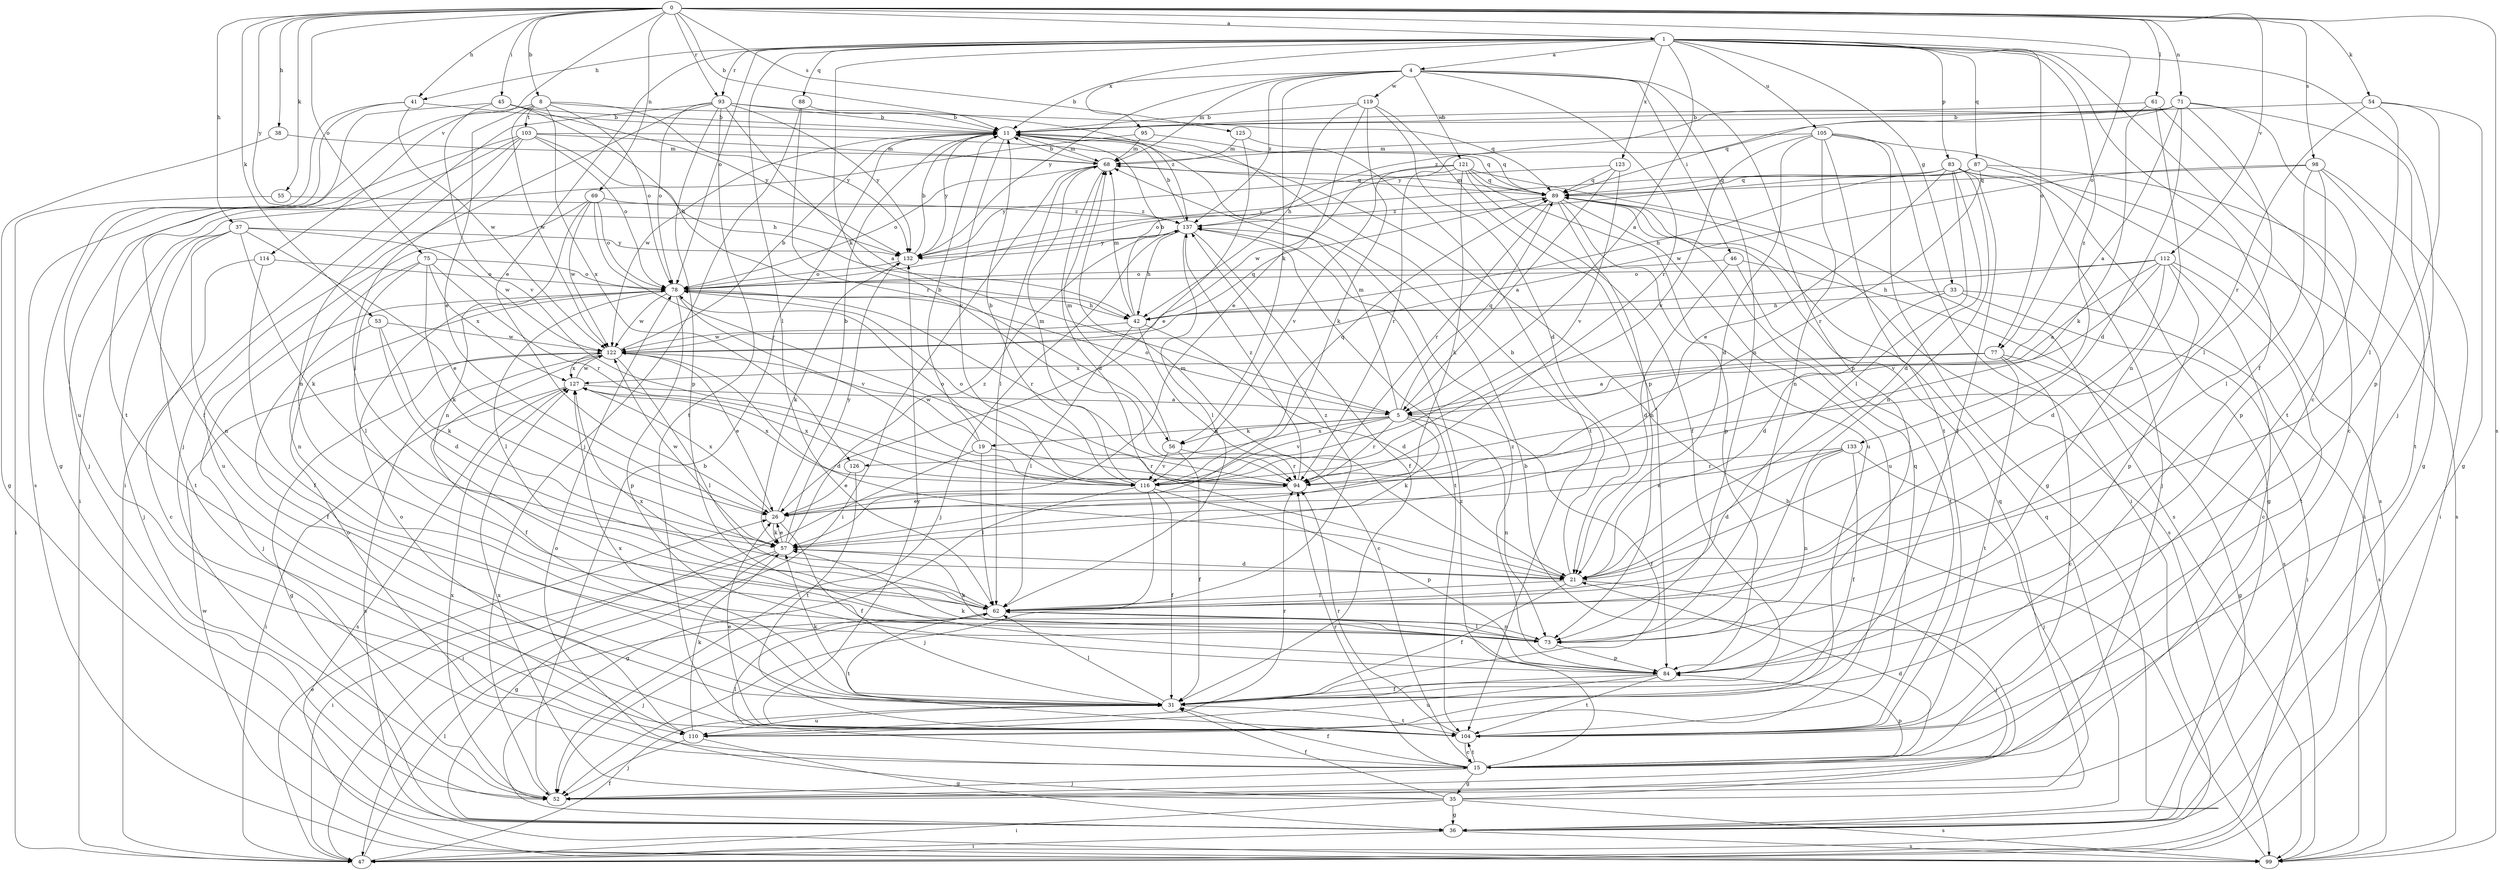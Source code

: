 strict digraph  {
0;
1;
4;
5;
8;
11;
15;
19;
21;
26;
31;
33;
35;
36;
37;
38;
41;
42;
45;
46;
47;
52;
53;
54;
55;
56;
57;
61;
62;
68;
69;
71;
73;
75;
77;
78;
83;
84;
87;
88;
89;
93;
94;
95;
98;
99;
103;
104;
105;
110;
112;
114;
116;
119;
121;
122;
123;
125;
126;
127;
132;
133;
137;
0 -> 1  [label=a];
0 -> 8  [label=b];
0 -> 11  [label=b];
0 -> 37  [label=h];
0 -> 38  [label=h];
0 -> 41  [label=h];
0 -> 45  [label=i];
0 -> 53  [label=k];
0 -> 54  [label=k];
0 -> 55  [label=k];
0 -> 61  [label=l];
0 -> 69  [label=n];
0 -> 71  [label=n];
0 -> 75  [label=o];
0 -> 77  [label=o];
0 -> 93  [label=r];
0 -> 95  [label=s];
0 -> 98  [label=s];
0 -> 99  [label=s];
0 -> 112  [label=v];
0 -> 114  [label=v];
0 -> 132  [label=y];
1 -> 4  [label=a];
1 -> 5  [label=a];
1 -> 15  [label=c];
1 -> 26  [label=e];
1 -> 31  [label=f];
1 -> 33  [label=g];
1 -> 41  [label=h];
1 -> 52  [label=j];
1 -> 56  [label=k];
1 -> 62  [label=l];
1 -> 77  [label=o];
1 -> 78  [label=o];
1 -> 83  [label=p];
1 -> 87  [label=q];
1 -> 88  [label=q];
1 -> 93  [label=r];
1 -> 105  [label=u];
1 -> 123  [label=x];
1 -> 125  [label=x];
1 -> 133  [label=z];
4 -> 11  [label=b];
4 -> 46  [label=i];
4 -> 56  [label=k];
4 -> 68  [label=m];
4 -> 73  [label=n];
4 -> 84  [label=p];
4 -> 94  [label=r];
4 -> 119  [label=w];
4 -> 121  [label=w];
4 -> 132  [label=y];
4 -> 137  [label=z];
5 -> 19  [label=d];
5 -> 31  [label=f];
5 -> 56  [label=k];
5 -> 57  [label=k];
5 -> 68  [label=m];
5 -> 73  [label=n];
5 -> 78  [label=o];
5 -> 89  [label=q];
5 -> 94  [label=r];
5 -> 116  [label=v];
5 -> 126  [label=x];
8 -> 26  [label=e];
8 -> 78  [label=o];
8 -> 89  [label=q];
8 -> 99  [label=s];
8 -> 103  [label=t];
8 -> 122  [label=w];
8 -> 126  [label=x];
8 -> 132  [label=y];
11 -> 68  [label=m];
11 -> 116  [label=v];
11 -> 122  [label=w];
11 -> 132  [label=y];
15 -> 21  [label=d];
15 -> 31  [label=f];
15 -> 35  [label=g];
15 -> 52  [label=j];
15 -> 62  [label=l];
15 -> 78  [label=o];
15 -> 84  [label=p];
15 -> 94  [label=r];
15 -> 104  [label=t];
15 -> 137  [label=z];
19 -> 11  [label=b];
19 -> 47  [label=i];
19 -> 62  [label=l];
19 -> 94  [label=r];
19 -> 122  [label=w];
21 -> 11  [label=b];
21 -> 31  [label=f];
21 -> 52  [label=j];
21 -> 62  [label=l];
21 -> 68  [label=m];
26 -> 11  [label=b];
26 -> 31  [label=f];
26 -> 57  [label=k];
26 -> 127  [label=x];
31 -> 57  [label=k];
31 -> 62  [label=l];
31 -> 104  [label=t];
31 -> 110  [label=u];
31 -> 127  [label=x];
33 -> 21  [label=d];
33 -> 42  [label=h];
33 -> 47  [label=i];
33 -> 99  [label=s];
35 -> 11  [label=b];
35 -> 31  [label=f];
35 -> 36  [label=g];
35 -> 47  [label=i];
35 -> 78  [label=o];
35 -> 89  [label=q];
35 -> 99  [label=s];
35 -> 127  [label=x];
36 -> 47  [label=i];
36 -> 89  [label=q];
36 -> 99  [label=s];
37 -> 26  [label=e];
37 -> 52  [label=j];
37 -> 57  [label=k];
37 -> 73  [label=n];
37 -> 104  [label=t];
37 -> 122  [label=w];
37 -> 132  [label=y];
38 -> 36  [label=g];
38 -> 68  [label=m];
41 -> 11  [label=b];
41 -> 36  [label=g];
41 -> 110  [label=u];
41 -> 122  [label=w];
42 -> 11  [label=b];
42 -> 15  [label=c];
42 -> 21  [label=d];
42 -> 62  [label=l];
42 -> 68  [label=m];
42 -> 122  [label=w];
45 -> 11  [label=b];
45 -> 42  [label=h];
45 -> 104  [label=t];
45 -> 116  [label=v];
45 -> 132  [label=y];
46 -> 21  [label=d];
46 -> 78  [label=o];
46 -> 99  [label=s];
46 -> 104  [label=t];
47 -> 26  [label=e];
47 -> 31  [label=f];
47 -> 62  [label=l];
52 -> 11  [label=b];
52 -> 127  [label=x];
53 -> 21  [label=d];
53 -> 31  [label=f];
53 -> 57  [label=k];
53 -> 122  [label=w];
54 -> 11  [label=b];
54 -> 36  [label=g];
54 -> 62  [label=l];
54 -> 84  [label=p];
54 -> 94  [label=r];
55 -> 47  [label=i];
55 -> 137  [label=z];
56 -> 31  [label=f];
56 -> 68  [label=m];
56 -> 94  [label=r];
56 -> 116  [label=v];
57 -> 21  [label=d];
57 -> 26  [label=e];
57 -> 36  [label=g];
57 -> 47  [label=i];
57 -> 122  [label=w];
57 -> 132  [label=y];
57 -> 137  [label=z];
61 -> 11  [label=b];
61 -> 15  [label=c];
61 -> 57  [label=k];
61 -> 73  [label=n];
62 -> 52  [label=j];
62 -> 73  [label=n];
62 -> 104  [label=t];
62 -> 127  [label=x];
62 -> 137  [label=z];
68 -> 11  [label=b];
68 -> 21  [label=d];
68 -> 47  [label=i];
68 -> 62  [label=l];
68 -> 78  [label=o];
68 -> 89  [label=q];
69 -> 73  [label=n];
69 -> 78  [label=o];
69 -> 94  [label=r];
69 -> 110  [label=u];
69 -> 122  [label=w];
69 -> 137  [label=z];
71 -> 5  [label=a];
71 -> 11  [label=b];
71 -> 21  [label=d];
71 -> 36  [label=g];
71 -> 62  [label=l];
71 -> 89  [label=q];
71 -> 104  [label=t];
71 -> 132  [label=y];
71 -> 137  [label=z];
73 -> 57  [label=k];
73 -> 62  [label=l];
73 -> 84  [label=p];
75 -> 57  [label=k];
75 -> 62  [label=l];
75 -> 73  [label=n];
75 -> 78  [label=o];
75 -> 94  [label=r];
75 -> 127  [label=x];
77 -> 5  [label=a];
77 -> 15  [label=c];
77 -> 36  [label=g];
77 -> 104  [label=t];
77 -> 127  [label=x];
78 -> 42  [label=h];
78 -> 52  [label=j];
78 -> 62  [label=l];
78 -> 84  [label=p];
78 -> 94  [label=r];
78 -> 116  [label=v];
78 -> 122  [label=w];
83 -> 21  [label=d];
83 -> 26  [label=e];
83 -> 31  [label=f];
83 -> 36  [label=g];
83 -> 52  [label=j];
83 -> 62  [label=l];
83 -> 73  [label=n];
83 -> 89  [label=q];
83 -> 132  [label=y];
84 -> 31  [label=f];
84 -> 57  [label=k];
84 -> 104  [label=t];
84 -> 110  [label=u];
84 -> 137  [label=z];
87 -> 42  [label=h];
87 -> 47  [label=i];
87 -> 78  [label=o];
87 -> 89  [label=q];
87 -> 94  [label=r];
87 -> 99  [label=s];
88 -> 11  [label=b];
88 -> 52  [label=j];
88 -> 94  [label=r];
89 -> 68  [label=m];
89 -> 73  [label=n];
89 -> 84  [label=p];
89 -> 94  [label=r];
89 -> 99  [label=s];
89 -> 110  [label=u];
89 -> 137  [label=z];
93 -> 5  [label=a];
93 -> 11  [label=b];
93 -> 47  [label=i];
93 -> 52  [label=j];
93 -> 78  [label=o];
93 -> 84  [label=p];
93 -> 104  [label=t];
93 -> 132  [label=y];
93 -> 137  [label=z];
94 -> 26  [label=e];
94 -> 78  [label=o];
94 -> 127  [label=x];
94 -> 137  [label=z];
95 -> 47  [label=i];
95 -> 68  [label=m];
95 -> 89  [label=q];
98 -> 47  [label=i];
98 -> 62  [label=l];
98 -> 84  [label=p];
98 -> 89  [label=q];
98 -> 104  [label=t];
98 -> 122  [label=w];
99 -> 11  [label=b];
99 -> 122  [label=w];
103 -> 31  [label=f];
103 -> 42  [label=h];
103 -> 52  [label=j];
103 -> 62  [label=l];
103 -> 68  [label=m];
103 -> 73  [label=n];
103 -> 78  [label=o];
103 -> 89  [label=q];
104 -> 15  [label=c];
104 -> 26  [label=e];
104 -> 89  [label=q];
104 -> 94  [label=r];
104 -> 132  [label=y];
105 -> 21  [label=d];
105 -> 36  [label=g];
105 -> 47  [label=i];
105 -> 68  [label=m];
105 -> 73  [label=n];
105 -> 99  [label=s];
105 -> 104  [label=t];
105 -> 116  [label=v];
110 -> 36  [label=g];
110 -> 52  [label=j];
110 -> 57  [label=k];
110 -> 78  [label=o];
110 -> 94  [label=r];
112 -> 5  [label=a];
112 -> 15  [label=c];
112 -> 21  [label=d];
112 -> 42  [label=h];
112 -> 78  [label=o];
112 -> 84  [label=p];
112 -> 104  [label=t];
112 -> 116  [label=v];
114 -> 15  [label=c];
114 -> 31  [label=f];
114 -> 78  [label=o];
116 -> 11  [label=b];
116 -> 31  [label=f];
116 -> 36  [label=g];
116 -> 52  [label=j];
116 -> 68  [label=m];
116 -> 78  [label=o];
116 -> 84  [label=p];
116 -> 89  [label=q];
116 -> 127  [label=x];
119 -> 11  [label=b];
119 -> 21  [label=d];
119 -> 26  [label=e];
119 -> 42  [label=h];
119 -> 57  [label=k];
119 -> 84  [label=p];
121 -> 31  [label=f];
121 -> 57  [label=k];
121 -> 89  [label=q];
121 -> 94  [label=r];
121 -> 99  [label=s];
121 -> 110  [label=u];
121 -> 116  [label=v];
121 -> 122  [label=w];
122 -> 11  [label=b];
122 -> 21  [label=d];
122 -> 26  [label=e];
122 -> 31  [label=f];
122 -> 36  [label=g];
122 -> 62  [label=l];
122 -> 89  [label=q];
122 -> 99  [label=s];
122 -> 127  [label=x];
123 -> 5  [label=a];
123 -> 89  [label=q];
123 -> 116  [label=v];
123 -> 132  [label=y];
125 -> 26  [label=e];
125 -> 68  [label=m];
125 -> 104  [label=t];
126 -> 26  [label=e];
126 -> 104  [label=t];
127 -> 5  [label=a];
127 -> 47  [label=i];
127 -> 99  [label=s];
127 -> 122  [label=w];
132 -> 11  [label=b];
132 -> 57  [label=k];
132 -> 78  [label=o];
133 -> 21  [label=d];
133 -> 26  [label=e];
133 -> 31  [label=f];
133 -> 52  [label=j];
133 -> 73  [label=n];
133 -> 94  [label=r];
137 -> 11  [label=b];
137 -> 31  [label=f];
137 -> 42  [label=h];
137 -> 52  [label=j];
137 -> 62  [label=l];
137 -> 104  [label=t];
137 -> 132  [label=y];
}
